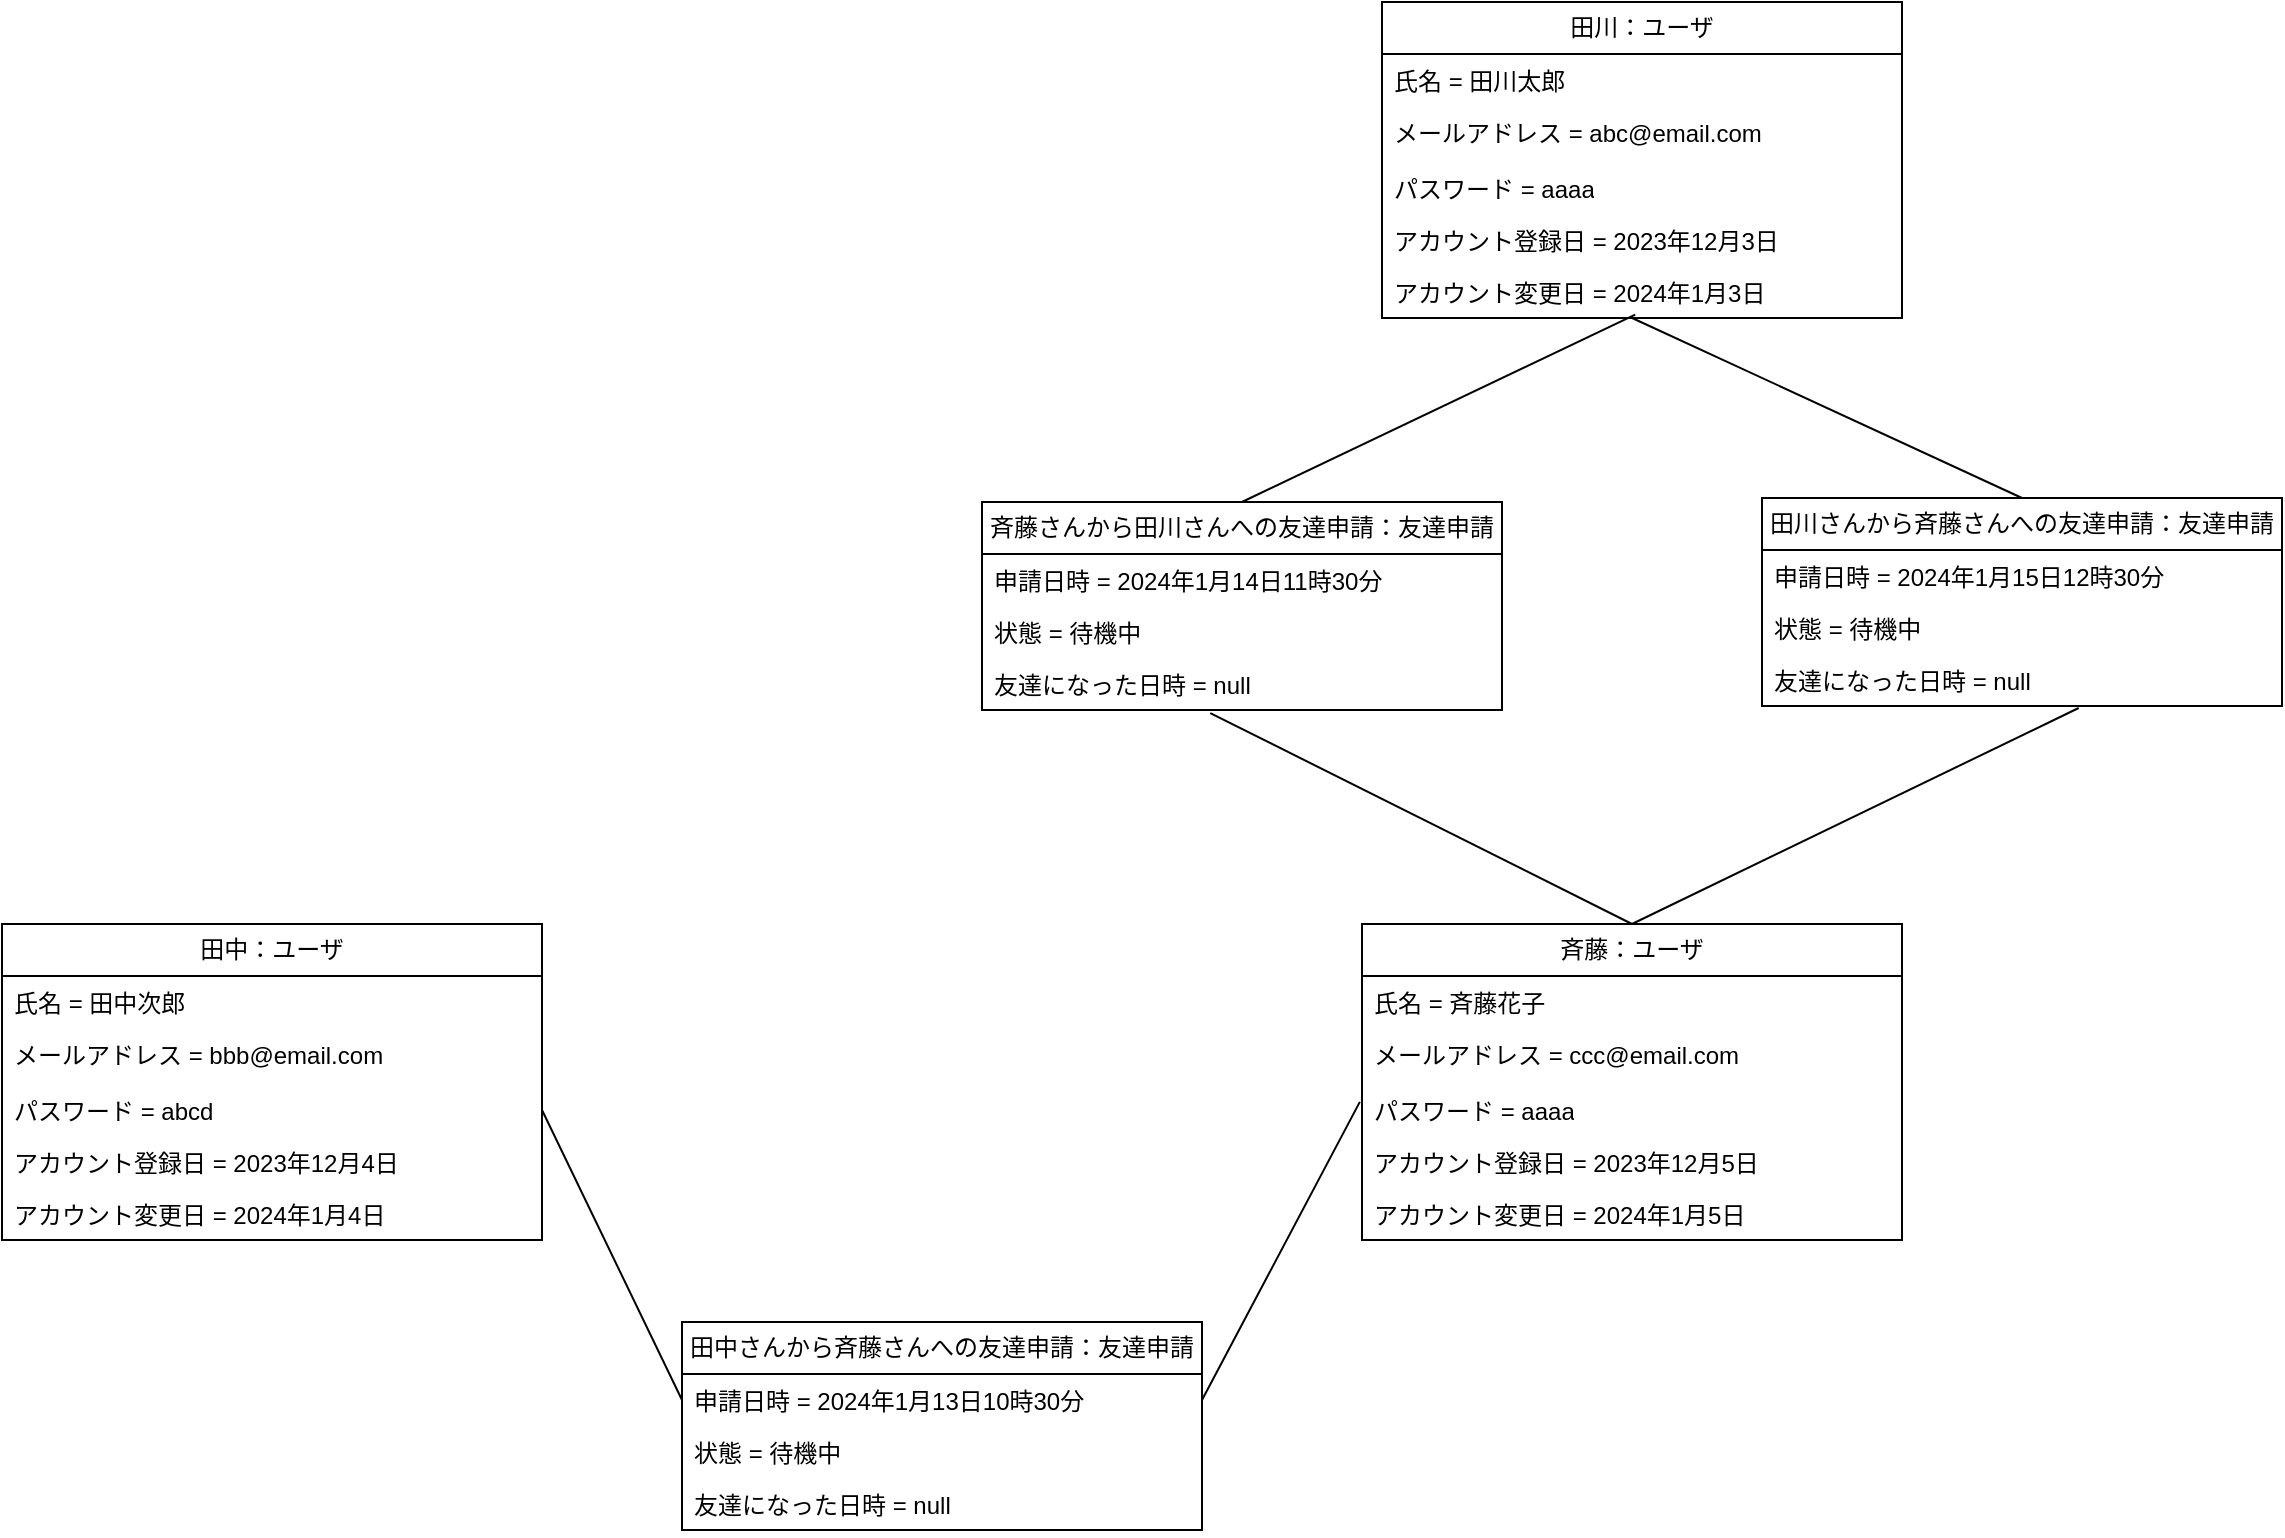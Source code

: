 <mxfile version="22.1.11" type="device">
  <diagram name="ページ1" id="GxvMC07JSBD0g9FRBrPE">
    <mxGraphModel dx="974" dy="1398" grid="1" gridSize="10" guides="1" tooltips="1" connect="1" arrows="1" fold="1" page="0" pageScale="1" pageWidth="827" pageHeight="1169" math="0" shadow="0">
      <root>
        <mxCell id="0" />
        <mxCell id="1" parent="0" />
        <mxCell id="pKsWQ1zIJ12ollDorW9q-1" value="田中さんから斉藤さんへの友達申請：友達申請" style="swimlane;fontStyle=0;childLayout=stackLayout;horizontal=1;startSize=26;fillColor=none;horizontalStack=0;resizeParent=1;resizeParentMax=0;resizeLast=0;collapsible=1;marginBottom=0;whiteSpace=wrap;html=1;" parent="1" vertex="1">
          <mxGeometry x="250" y="-40" width="260" height="104" as="geometry" />
        </mxCell>
        <mxCell id="pKsWQ1zIJ12ollDorW9q-18" value="申請日時 =&amp;nbsp;2024年1月13日10時30分" style="text;strokeColor=none;fillColor=none;align=left;verticalAlign=top;spacingLeft=4;spacingRight=4;overflow=hidden;rotatable=0;points=[[0,0.5],[1,0.5]];portConstraint=eastwest;whiteSpace=wrap;html=1;" parent="pKsWQ1zIJ12ollDorW9q-1" vertex="1">
          <mxGeometry y="26" width="260" height="26" as="geometry" />
        </mxCell>
        <mxCell id="pKsWQ1zIJ12ollDorW9q-19" value="状態 = 待機中" style="text;strokeColor=none;fillColor=none;align=left;verticalAlign=top;spacingLeft=4;spacingRight=4;overflow=hidden;rotatable=0;points=[[0,0.5],[1,0.5]];portConstraint=eastwest;whiteSpace=wrap;html=1;" parent="pKsWQ1zIJ12ollDorW9q-1" vertex="1">
          <mxGeometry y="52" width="260" height="26" as="geometry" />
        </mxCell>
        <mxCell id="pKsWQ1zIJ12ollDorW9q-29" value="友達になった日時 = null" style="text;strokeColor=none;fillColor=none;align=left;verticalAlign=top;spacingLeft=4;spacingRight=4;overflow=hidden;rotatable=0;points=[[0,0.5],[1,0.5]];portConstraint=eastwest;whiteSpace=wrap;html=1;" parent="pKsWQ1zIJ12ollDorW9q-1" vertex="1">
          <mxGeometry y="78" width="260" height="26" as="geometry" />
        </mxCell>
        <mxCell id="pKsWQ1zIJ12ollDorW9q-5" value="田中：ユーザ" style="swimlane;fontStyle=0;childLayout=stackLayout;horizontal=1;startSize=26;fillColor=none;horizontalStack=0;resizeParent=1;resizeParentMax=0;resizeLast=0;collapsible=1;marginBottom=0;whiteSpace=wrap;html=1;" parent="1" vertex="1">
          <mxGeometry x="-90" y="-239" width="270" height="158" as="geometry" />
        </mxCell>
        <mxCell id="pKsWQ1zIJ12ollDorW9q-6" value="氏名 = 田中次郎" style="text;strokeColor=none;fillColor=none;align=left;verticalAlign=top;spacingLeft=4;spacingRight=4;overflow=hidden;rotatable=0;points=[[0,0.5],[1,0.5]];portConstraint=eastwest;whiteSpace=wrap;html=1;" parent="pKsWQ1zIJ12ollDorW9q-5" vertex="1">
          <mxGeometry y="26" width="270" height="26" as="geometry" />
        </mxCell>
        <mxCell id="pKsWQ1zIJ12ollDorW9q-7" value="メールアドレス = bbb@email.com" style="text;strokeColor=none;fillColor=none;align=left;verticalAlign=top;spacingLeft=4;spacingRight=4;overflow=hidden;rotatable=0;points=[[0,0.5],[1,0.5]];portConstraint=eastwest;whiteSpace=wrap;html=1;" parent="pKsWQ1zIJ12ollDorW9q-5" vertex="1">
          <mxGeometry y="52" width="270" height="28" as="geometry" />
        </mxCell>
        <mxCell id="pKsWQ1zIJ12ollDorW9q-8" value="パスワード = abcd" style="text;strokeColor=none;fillColor=none;align=left;verticalAlign=top;spacingLeft=4;spacingRight=4;overflow=hidden;rotatable=0;points=[[0,0.5],[1,0.5]];portConstraint=eastwest;whiteSpace=wrap;html=1;" parent="pKsWQ1zIJ12ollDorW9q-5" vertex="1">
          <mxGeometry y="80" width="270" height="26" as="geometry" />
        </mxCell>
        <mxCell id="pKsWQ1zIJ12ollDorW9q-9" value="アカウント登録日 = 2023年12月4日" style="text;strokeColor=none;fillColor=none;align=left;verticalAlign=top;spacingLeft=4;spacingRight=4;overflow=hidden;rotatable=0;points=[[0,0.5],[1,0.5]];portConstraint=eastwest;whiteSpace=wrap;html=1;" parent="pKsWQ1zIJ12ollDorW9q-5" vertex="1">
          <mxGeometry y="106" width="270" height="26" as="geometry" />
        </mxCell>
        <mxCell id="pKsWQ1zIJ12ollDorW9q-10" value="アカウント変更日 = 2024年1月4日" style="text;strokeColor=none;fillColor=none;align=left;verticalAlign=top;spacingLeft=4;spacingRight=4;overflow=hidden;rotatable=0;points=[[0,0.5],[1,0.5]];portConstraint=eastwest;whiteSpace=wrap;html=1;" parent="pKsWQ1zIJ12ollDorW9q-5" vertex="1">
          <mxGeometry y="132" width="270" height="26" as="geometry" />
        </mxCell>
        <mxCell id="pKsWQ1zIJ12ollDorW9q-11" value="斉藤：ユーザ" style="swimlane;fontStyle=0;childLayout=stackLayout;horizontal=1;startSize=26;fillColor=none;horizontalStack=0;resizeParent=1;resizeParentMax=0;resizeLast=0;collapsible=1;marginBottom=0;whiteSpace=wrap;html=1;" parent="1" vertex="1">
          <mxGeometry x="590" y="-239" width="270" height="158" as="geometry" />
        </mxCell>
        <mxCell id="pKsWQ1zIJ12ollDorW9q-12" value="氏名 = 斉藤花子" style="text;strokeColor=none;fillColor=none;align=left;verticalAlign=top;spacingLeft=4;spacingRight=4;overflow=hidden;rotatable=0;points=[[0,0.5],[1,0.5]];portConstraint=eastwest;whiteSpace=wrap;html=1;" parent="pKsWQ1zIJ12ollDorW9q-11" vertex="1">
          <mxGeometry y="26" width="270" height="26" as="geometry" />
        </mxCell>
        <mxCell id="pKsWQ1zIJ12ollDorW9q-13" value="メールアドレス = ccc@email.com" style="text;strokeColor=none;fillColor=none;align=left;verticalAlign=top;spacingLeft=4;spacingRight=4;overflow=hidden;rotatable=0;points=[[0,0.5],[1,0.5]];portConstraint=eastwest;whiteSpace=wrap;html=1;" parent="pKsWQ1zIJ12ollDorW9q-11" vertex="1">
          <mxGeometry y="52" width="270" height="28" as="geometry" />
        </mxCell>
        <mxCell id="pKsWQ1zIJ12ollDorW9q-14" value="パスワード = aaaa" style="text;strokeColor=none;fillColor=none;align=left;verticalAlign=top;spacingLeft=4;spacingRight=4;overflow=hidden;rotatable=0;points=[[0,0.5],[1,0.5]];portConstraint=eastwest;whiteSpace=wrap;html=1;" parent="pKsWQ1zIJ12ollDorW9q-11" vertex="1">
          <mxGeometry y="80" width="270" height="26" as="geometry" />
        </mxCell>
        <mxCell id="pKsWQ1zIJ12ollDorW9q-15" value="アカウント登録日 = 2023年12月5日" style="text;strokeColor=none;fillColor=none;align=left;verticalAlign=top;spacingLeft=4;spacingRight=4;overflow=hidden;rotatable=0;points=[[0,0.5],[1,0.5]];portConstraint=eastwest;whiteSpace=wrap;html=1;" parent="pKsWQ1zIJ12ollDorW9q-11" vertex="1">
          <mxGeometry y="106" width="270" height="26" as="geometry" />
        </mxCell>
        <mxCell id="pKsWQ1zIJ12ollDorW9q-16" value="アカウント変更日 = 2024年1月5日" style="text;strokeColor=none;fillColor=none;align=left;verticalAlign=top;spacingLeft=4;spacingRight=4;overflow=hidden;rotatable=0;points=[[0,0.5],[1,0.5]];portConstraint=eastwest;whiteSpace=wrap;html=1;" parent="pKsWQ1zIJ12ollDorW9q-11" vertex="1">
          <mxGeometry y="132" width="270" height="26" as="geometry" />
        </mxCell>
        <mxCell id="pKsWQ1zIJ12ollDorW9q-25" style="edgeStyle=none;curved=1;rounded=0;orthogonalLoop=1;jettySize=auto;html=1;exitX=1;exitY=0.5;exitDx=0;exitDy=0;entryX=0;entryY=0.5;entryDx=0;entryDy=0;fontSize=12;startSize=8;endSize=8;endArrow=none;endFill=0;" parent="1" source="pKsWQ1zIJ12ollDorW9q-8" target="pKsWQ1zIJ12ollDorW9q-18" edge="1">
          <mxGeometry relative="1" as="geometry" />
        </mxCell>
        <mxCell id="pKsWQ1zIJ12ollDorW9q-27" style="edgeStyle=none;curved=1;rounded=0;orthogonalLoop=1;jettySize=auto;html=1;exitX=1;exitY=0.5;exitDx=0;exitDy=0;entryX=-0.004;entryY=0.344;entryDx=0;entryDy=0;entryPerimeter=0;fontSize=12;startSize=8;endSize=8;endArrow=none;endFill=0;" parent="1" source="pKsWQ1zIJ12ollDorW9q-18" target="pKsWQ1zIJ12ollDorW9q-14" edge="1">
          <mxGeometry relative="1" as="geometry" />
        </mxCell>
        <mxCell id="xN1wPrM4gvY6svyqwX8R-1" value="田川：ユーザ" style="swimlane;fontStyle=0;childLayout=stackLayout;horizontal=1;startSize=26;fillColor=none;horizontalStack=0;resizeParent=1;resizeParentMax=0;resizeLast=0;collapsible=1;marginBottom=0;whiteSpace=wrap;html=1;" vertex="1" parent="1">
          <mxGeometry x="600" y="-700" width="260" height="158" as="geometry" />
        </mxCell>
        <mxCell id="xN1wPrM4gvY6svyqwX8R-2" value="氏名 = 田川太郎" style="text;strokeColor=none;fillColor=none;align=left;verticalAlign=top;spacingLeft=4;spacingRight=4;overflow=hidden;rotatable=0;points=[[0,0.5],[1,0.5]];portConstraint=eastwest;whiteSpace=wrap;html=1;" vertex="1" parent="xN1wPrM4gvY6svyqwX8R-1">
          <mxGeometry y="26" width="260" height="26" as="geometry" />
        </mxCell>
        <mxCell id="xN1wPrM4gvY6svyqwX8R-3" value="メールアドレス = abc@email.com" style="text;strokeColor=none;fillColor=none;align=left;verticalAlign=top;spacingLeft=4;spacingRight=4;overflow=hidden;rotatable=0;points=[[0,0.5],[1,0.5]];portConstraint=eastwest;whiteSpace=wrap;html=1;" vertex="1" parent="xN1wPrM4gvY6svyqwX8R-1">
          <mxGeometry y="52" width="260" height="28" as="geometry" />
        </mxCell>
        <mxCell id="xN1wPrM4gvY6svyqwX8R-4" value="パスワード = aaaa" style="text;strokeColor=none;fillColor=none;align=left;verticalAlign=top;spacingLeft=4;spacingRight=4;overflow=hidden;rotatable=0;points=[[0,0.5],[1,0.5]];portConstraint=eastwest;whiteSpace=wrap;html=1;" vertex="1" parent="xN1wPrM4gvY6svyqwX8R-1">
          <mxGeometry y="80" width="260" height="26" as="geometry" />
        </mxCell>
        <mxCell id="xN1wPrM4gvY6svyqwX8R-5" value="アカウント登録日 = 2023年12月3日" style="text;strokeColor=none;fillColor=none;align=left;verticalAlign=top;spacingLeft=4;spacingRight=4;overflow=hidden;rotatable=0;points=[[0,0.5],[1,0.5]];portConstraint=eastwest;whiteSpace=wrap;html=1;" vertex="1" parent="xN1wPrM4gvY6svyqwX8R-1">
          <mxGeometry y="106" width="260" height="26" as="geometry" />
        </mxCell>
        <mxCell id="xN1wPrM4gvY6svyqwX8R-6" value="アカウント変更日 = 2024年1月3日" style="text;strokeColor=none;fillColor=none;align=left;verticalAlign=top;spacingLeft=4;spacingRight=4;overflow=hidden;rotatable=0;points=[[0,0.5],[1,0.5]];portConstraint=eastwest;whiteSpace=wrap;html=1;" vertex="1" parent="xN1wPrM4gvY6svyqwX8R-1">
          <mxGeometry y="132" width="260" height="26" as="geometry" />
        </mxCell>
        <mxCell id="xN1wPrM4gvY6svyqwX8R-7" value="田川さんから斉藤さんへの友達申請：友達申請" style="swimlane;fontStyle=0;childLayout=stackLayout;horizontal=1;startSize=26;fillColor=none;horizontalStack=0;resizeParent=1;resizeParentMax=0;resizeLast=0;collapsible=1;marginBottom=0;whiteSpace=wrap;html=1;" vertex="1" parent="1">
          <mxGeometry x="790" y="-452" width="260" height="104" as="geometry" />
        </mxCell>
        <mxCell id="xN1wPrM4gvY6svyqwX8R-8" value="申請日時 =&amp;nbsp;2024年1月15日12時30分" style="text;strokeColor=none;fillColor=none;align=left;verticalAlign=top;spacingLeft=4;spacingRight=4;overflow=hidden;rotatable=0;points=[[0,0.5],[1,0.5]];portConstraint=eastwest;whiteSpace=wrap;html=1;" vertex="1" parent="xN1wPrM4gvY6svyqwX8R-7">
          <mxGeometry y="26" width="260" height="26" as="geometry" />
        </mxCell>
        <mxCell id="xN1wPrM4gvY6svyqwX8R-9" value="状態 = 待機中" style="text;strokeColor=none;fillColor=none;align=left;verticalAlign=top;spacingLeft=4;spacingRight=4;overflow=hidden;rotatable=0;points=[[0,0.5],[1,0.5]];portConstraint=eastwest;whiteSpace=wrap;html=1;" vertex="1" parent="xN1wPrM4gvY6svyqwX8R-7">
          <mxGeometry y="52" width="260" height="26" as="geometry" />
        </mxCell>
        <mxCell id="xN1wPrM4gvY6svyqwX8R-10" value="友達になった日時 = null" style="text;strokeColor=none;fillColor=none;align=left;verticalAlign=top;spacingLeft=4;spacingRight=4;overflow=hidden;rotatable=0;points=[[0,0.5],[1,0.5]];portConstraint=eastwest;whiteSpace=wrap;html=1;" vertex="1" parent="xN1wPrM4gvY6svyqwX8R-7">
          <mxGeometry y="78" width="260" height="26" as="geometry" />
        </mxCell>
        <mxCell id="xN1wPrM4gvY6svyqwX8R-12" value="斉藤さんから田川さんへの友達申請：友達申請" style="swimlane;fontStyle=0;childLayout=stackLayout;horizontal=1;startSize=26;fillColor=none;horizontalStack=0;resizeParent=1;resizeParentMax=0;resizeLast=0;collapsible=1;marginBottom=0;whiteSpace=wrap;html=1;" vertex="1" parent="1">
          <mxGeometry x="400" y="-450" width="260" height="104" as="geometry" />
        </mxCell>
        <mxCell id="xN1wPrM4gvY6svyqwX8R-13" value="申請日時 =&amp;nbsp;2024年1月14日11時30分" style="text;strokeColor=none;fillColor=none;align=left;verticalAlign=top;spacingLeft=4;spacingRight=4;overflow=hidden;rotatable=0;points=[[0,0.5],[1,0.5]];portConstraint=eastwest;whiteSpace=wrap;html=1;" vertex="1" parent="xN1wPrM4gvY6svyqwX8R-12">
          <mxGeometry y="26" width="260" height="26" as="geometry" />
        </mxCell>
        <mxCell id="xN1wPrM4gvY6svyqwX8R-14" value="状態 = 待機中" style="text;strokeColor=none;fillColor=none;align=left;verticalAlign=top;spacingLeft=4;spacingRight=4;overflow=hidden;rotatable=0;points=[[0,0.5],[1,0.5]];portConstraint=eastwest;whiteSpace=wrap;html=1;" vertex="1" parent="xN1wPrM4gvY6svyqwX8R-12">
          <mxGeometry y="52" width="260" height="26" as="geometry" />
        </mxCell>
        <mxCell id="xN1wPrM4gvY6svyqwX8R-15" value="友達になった日時 = null" style="text;strokeColor=none;fillColor=none;align=left;verticalAlign=top;spacingLeft=4;spacingRight=4;overflow=hidden;rotatable=0;points=[[0,0.5],[1,0.5]];portConstraint=eastwest;whiteSpace=wrap;html=1;" vertex="1" parent="xN1wPrM4gvY6svyqwX8R-12">
          <mxGeometry y="78" width="260" height="26" as="geometry" />
        </mxCell>
        <mxCell id="xN1wPrM4gvY6svyqwX8R-17" style="edgeStyle=none;curved=1;rounded=0;orthogonalLoop=1;jettySize=auto;html=1;exitX=0.5;exitY=0;exitDx=0;exitDy=0;entryX=0.439;entryY=1.058;entryDx=0;entryDy=0;entryPerimeter=0;fontSize=12;startSize=8;endSize=8;endArrow=none;endFill=0;" edge="1" parent="1" source="pKsWQ1zIJ12ollDorW9q-11" target="xN1wPrM4gvY6svyqwX8R-15">
          <mxGeometry relative="1" as="geometry">
            <mxPoint x="521.94" y="-319.662" as="targetPoint" />
          </mxGeometry>
        </mxCell>
        <mxCell id="xN1wPrM4gvY6svyqwX8R-18" style="edgeStyle=none;curved=1;rounded=0;orthogonalLoop=1;jettySize=auto;html=1;exitX=0.5;exitY=0;exitDx=0;exitDy=0;entryX=0.487;entryY=0.936;entryDx=0;entryDy=0;entryPerimeter=0;fontSize=12;startSize=8;endSize=8;endArrow=none;endFill=0;" edge="1" parent="1" source="xN1wPrM4gvY6svyqwX8R-12" target="xN1wPrM4gvY6svyqwX8R-6">
          <mxGeometry relative="1" as="geometry" />
        </mxCell>
        <mxCell id="xN1wPrM4gvY6svyqwX8R-19" style="edgeStyle=none;curved=1;rounded=0;orthogonalLoop=1;jettySize=auto;html=1;exitX=0.5;exitY=0;exitDx=0;exitDy=0;entryX=0.481;entryY=1;entryDx=0;entryDy=0;entryPerimeter=0;fontSize=12;startSize=8;endSize=8;endArrow=none;endFill=0;" edge="1" parent="1" source="xN1wPrM4gvY6svyqwX8R-7" target="xN1wPrM4gvY6svyqwX8R-6">
          <mxGeometry relative="1" as="geometry" />
        </mxCell>
        <mxCell id="xN1wPrM4gvY6svyqwX8R-20" style="edgeStyle=none;curved=1;rounded=0;orthogonalLoop=1;jettySize=auto;html=1;exitX=0.5;exitY=0;exitDx=0;exitDy=0;entryX=0.609;entryY=1.038;entryDx=0;entryDy=0;entryPerimeter=0;fontSize=12;startSize=8;endSize=8;endArrow=none;endFill=0;" edge="1" parent="1" source="pKsWQ1zIJ12ollDorW9q-11" target="xN1wPrM4gvY6svyqwX8R-10">
          <mxGeometry relative="1" as="geometry">
            <mxPoint x="929.1" y="-322" as="targetPoint" />
          </mxGeometry>
        </mxCell>
      </root>
    </mxGraphModel>
  </diagram>
</mxfile>
